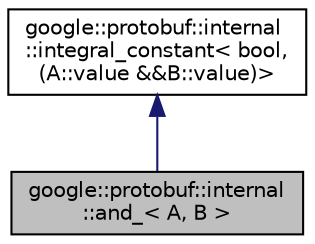 digraph "google::protobuf::internal::and_&lt; A, B &gt;"
{
 // LATEX_PDF_SIZE
  edge [fontname="Helvetica",fontsize="10",labelfontname="Helvetica",labelfontsize="10"];
  node [fontname="Helvetica",fontsize="10",shape=record];
  Node1 [label="google::protobuf::internal\l::and_\< A, B \>",height=0.2,width=0.4,color="black", fillcolor="grey75", style="filled", fontcolor="black",tooltip=" "];
  Node2 -> Node1 [dir="back",color="midnightblue",fontsize="10",style="solid",fontname="Helvetica"];
  Node2 [label="google::protobuf::internal\l::integral_constant\< bool,\l(A::value &&B::value)\>",height=0.2,width=0.4,color="black", fillcolor="white", style="filled",URL="$structgoogle_1_1protobuf_1_1internal_1_1integral__constant.html",tooltip=" "];
}
